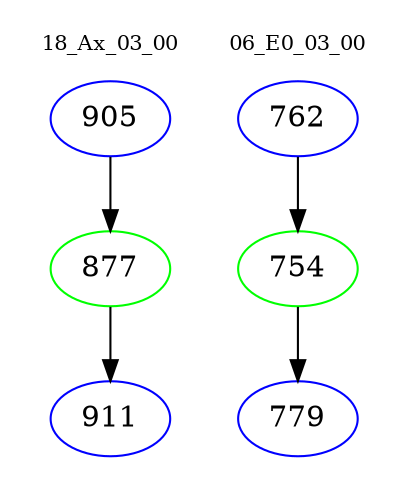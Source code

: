 digraph{
subgraph cluster_0 {
color = white
label = "18_Ax_03_00";
fontsize=10;
T0_905 [label="905", color="blue"]
T0_905 -> T0_877 [color="black"]
T0_877 [label="877", color="green"]
T0_877 -> T0_911 [color="black"]
T0_911 [label="911", color="blue"]
}
subgraph cluster_1 {
color = white
label = "06_E0_03_00";
fontsize=10;
T1_762 [label="762", color="blue"]
T1_762 -> T1_754 [color="black"]
T1_754 [label="754", color="green"]
T1_754 -> T1_779 [color="black"]
T1_779 [label="779", color="blue"]
}
}
